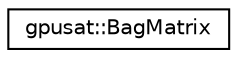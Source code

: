 digraph "Graphical Class Hierarchy"
{
 // INTERACTIVE_SVG=YES
 // LATEX_PDF_SIZE
  edge [fontname="Helvetica",fontsize="10",labelfontname="Helvetica",labelfontsize="10"];
  node [fontname="Helvetica",fontsize="10",shape=record];
  rankdir="LR";
  Node0 [label="gpusat::BagMatrix",height=0.2,width=0.4,color="black", fillcolor="white", style="filled",URL="$classgpusat_1_1_bag_matrix.html",tooltip=" "];
}
